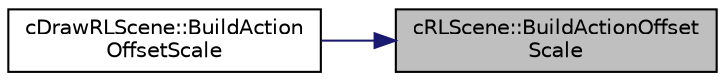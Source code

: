 digraph "cRLScene::BuildActionOffsetScale"
{
 // LATEX_PDF_SIZE
  edge [fontname="Helvetica",fontsize="10",labelfontname="Helvetica",labelfontsize="10"];
  node [fontname="Helvetica",fontsize="10",shape=record];
  rankdir="RL";
  Node1 [label="cRLScene::BuildActionOffset\lScale",height=0.2,width=0.4,color="black", fillcolor="grey75", style="filled", fontcolor="black",tooltip=" "];
  Node1 -> Node2 [dir="back",color="midnightblue",fontsize="10",style="solid",fontname="Helvetica"];
  Node2 [label="cDrawRLScene::BuildAction\lOffsetScale",height=0.2,width=0.4,color="black", fillcolor="white", style="filled",URL="$classc_draw_r_l_scene.html#a8c5dd96a404f039594bbfc3bc59248e4",tooltip=" "];
}

